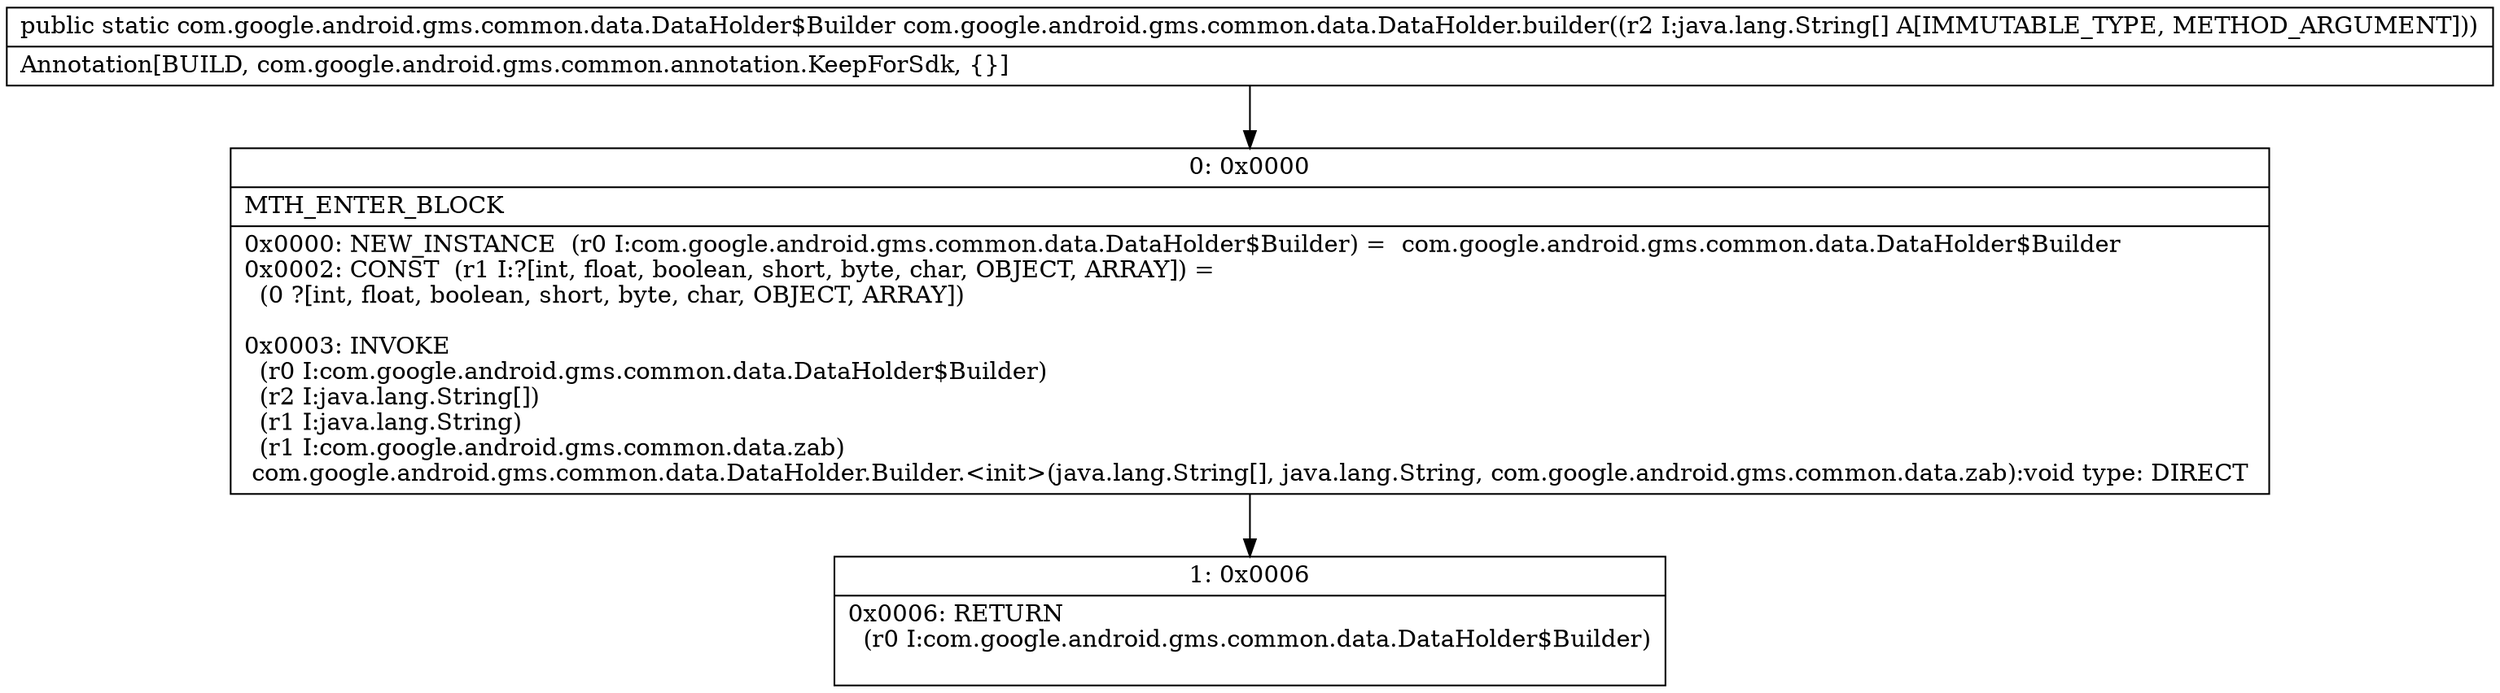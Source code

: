 digraph "CFG forcom.google.android.gms.common.data.DataHolder.builder([Ljava\/lang\/String;)Lcom\/google\/android\/gms\/common\/data\/DataHolder$Builder;" {
Node_0 [shape=record,label="{0\:\ 0x0000|MTH_ENTER_BLOCK\l|0x0000: NEW_INSTANCE  (r0 I:com.google.android.gms.common.data.DataHolder$Builder) =  com.google.android.gms.common.data.DataHolder$Builder \l0x0002: CONST  (r1 I:?[int, float, boolean, short, byte, char, OBJECT, ARRAY]) = \l  (0 ?[int, float, boolean, short, byte, char, OBJECT, ARRAY])\l \l0x0003: INVOKE  \l  (r0 I:com.google.android.gms.common.data.DataHolder$Builder)\l  (r2 I:java.lang.String[])\l  (r1 I:java.lang.String)\l  (r1 I:com.google.android.gms.common.data.zab)\l com.google.android.gms.common.data.DataHolder.Builder.\<init\>(java.lang.String[], java.lang.String, com.google.android.gms.common.data.zab):void type: DIRECT \l}"];
Node_1 [shape=record,label="{1\:\ 0x0006|0x0006: RETURN  \l  (r0 I:com.google.android.gms.common.data.DataHolder$Builder)\l \l}"];
MethodNode[shape=record,label="{public static com.google.android.gms.common.data.DataHolder$Builder com.google.android.gms.common.data.DataHolder.builder((r2 I:java.lang.String[] A[IMMUTABLE_TYPE, METHOD_ARGUMENT]))  | Annotation[BUILD, com.google.android.gms.common.annotation.KeepForSdk, \{\}]\l}"];
MethodNode -> Node_0;
Node_0 -> Node_1;
}

